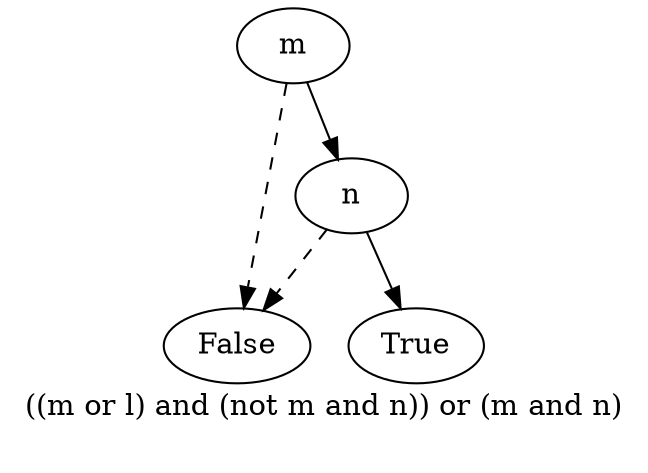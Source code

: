 digraph{
label="((m or l) and (not m and n)) or (m and n)\n\n"
2746076258992[label=m]2746076252432[label="False
"]
2746076258992 -> 2746076252432[style=dashed label="" fontcolor = gray]
2746076266032[label="n
"]
2746076258992 -> 2746076266032 [label="" fontcolor = gray]
2746076252432[label="False
"]
2746076266032 -> 2746076252432[style=dashed label="" fontcolor = gray]
2746076253712[label="True
"]
2746076266032 -> 2746076253712 [label="" fontcolor = gray]
}